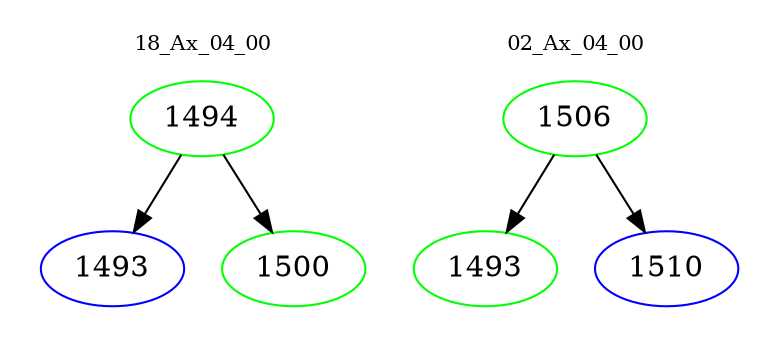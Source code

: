 digraph{
subgraph cluster_0 {
color = white
label = "18_Ax_04_00";
fontsize=10;
T0_1494 [label="1494", color="green"]
T0_1494 -> T0_1493 [color="black"]
T0_1493 [label="1493", color="blue"]
T0_1494 -> T0_1500 [color="black"]
T0_1500 [label="1500", color="green"]
}
subgraph cluster_1 {
color = white
label = "02_Ax_04_00";
fontsize=10;
T1_1506 [label="1506", color="green"]
T1_1506 -> T1_1493 [color="black"]
T1_1493 [label="1493", color="green"]
T1_1506 -> T1_1510 [color="black"]
T1_1510 [label="1510", color="blue"]
}
}
